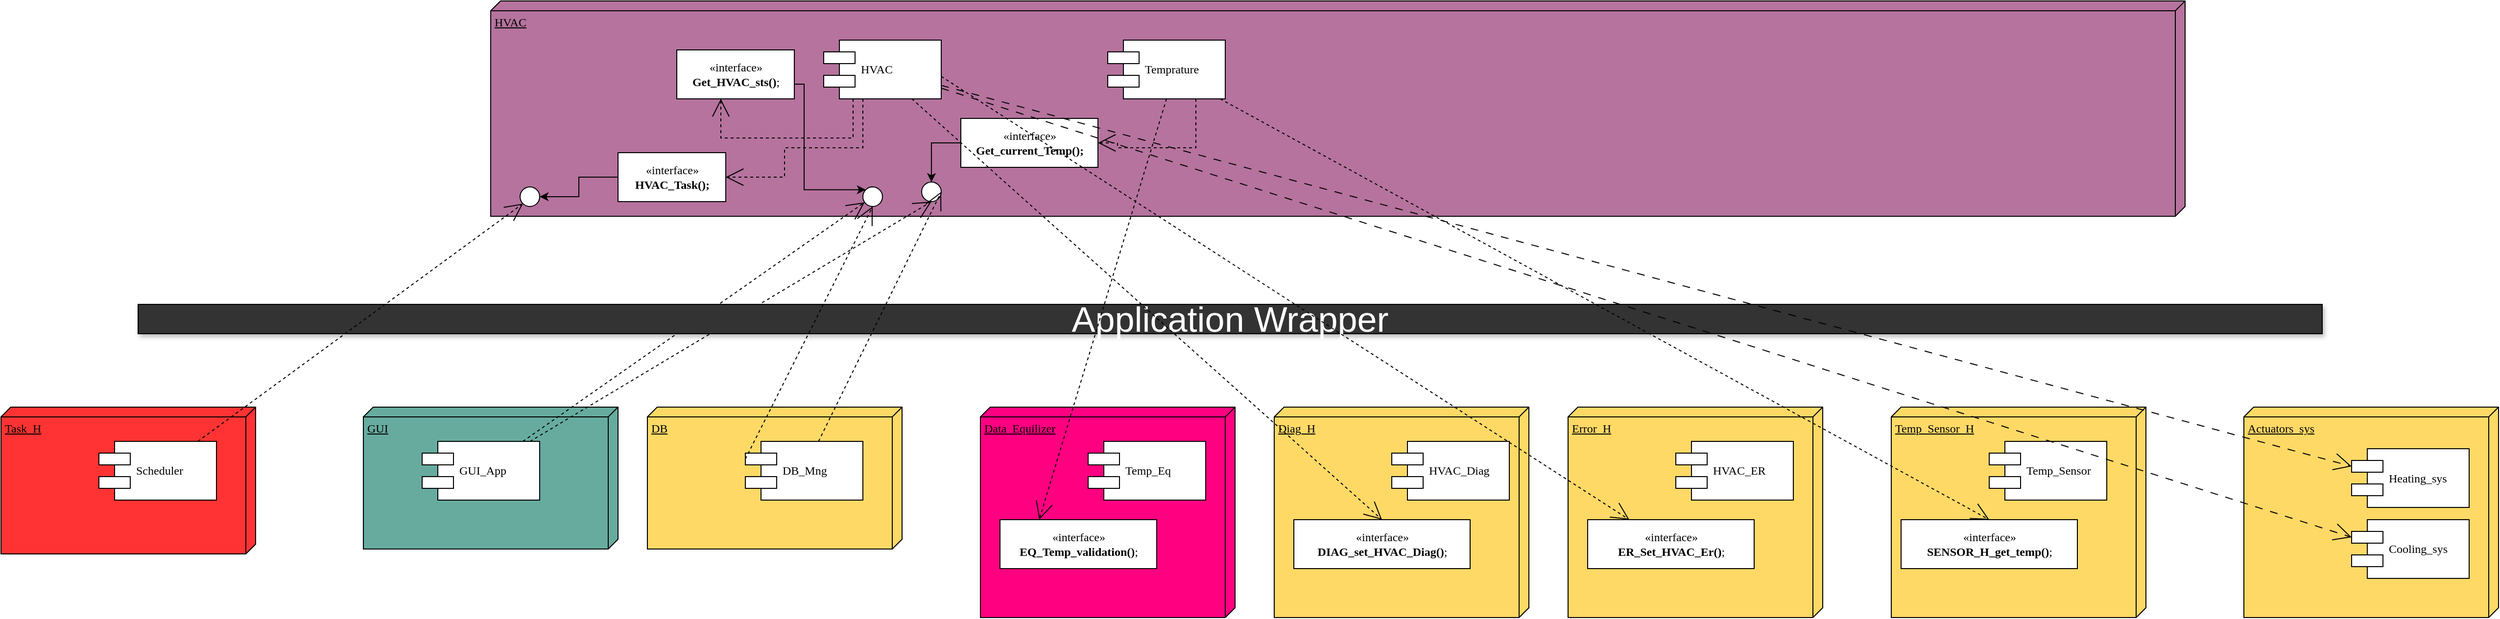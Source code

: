 <mxfile version="22.1.2" type="device">
  <diagram name="Page-1" id="5f0bae14-7c28-e335-631c-24af17079c00">
    <mxGraphModel dx="2963" dy="1709" grid="1" gridSize="10" guides="1" tooltips="1" connect="1" arrows="1" fold="1" page="1" pageScale="1" pageWidth="1100" pageHeight="850" background="none" math="0" shadow="0">
      <root>
        <mxCell id="0" />
        <mxCell id="1" parent="0" />
        <mxCell id="OmvGsxAvd5trjXdj3R8x-22" value="Task_H" style="verticalAlign=top;align=left;spacingTop=8;spacingLeft=2;spacingRight=12;shape=cube;size=10;direction=south;fontStyle=4;html=1;rounded=0;shadow=0;comic=0;labelBackgroundColor=none;strokeWidth=1;fontFamily=Verdana;fontSize=12;fillColor=#FF3333;" parent="1" vertex="1">
          <mxGeometry x="40" y="425" width="260" height="150" as="geometry" />
        </mxCell>
        <mxCell id="39150e848f15840c-1" value="HVAC" style="verticalAlign=top;align=left;spacingTop=8;spacingLeft=2;spacingRight=12;shape=cube;size=10;direction=south;fontStyle=4;html=1;rounded=0;shadow=0;comic=0;labelBackgroundColor=none;strokeWidth=1;fontFamily=Verdana;fontSize=12;fillColor=#B5739D;" parent="1" vertex="1">
          <mxGeometry x="540" y="10" width="1730" height="220" as="geometry" />
        </mxCell>
        <mxCell id="39150e848f15840c-3" value="GUI" style="verticalAlign=top;align=left;spacingTop=8;spacingLeft=2;spacingRight=12;shape=cube;size=10;direction=south;fontStyle=4;html=1;rounded=0;shadow=0;comic=0;labelBackgroundColor=none;strokeWidth=1;fontFamily=Verdana;fontSize=12;fillColor=#67AB9F;" parent="1" vertex="1">
          <mxGeometry x="410" y="425" width="260" height="145" as="geometry" />
        </mxCell>
        <mxCell id="OmvGsxAvd5trjXdj3R8x-14" style="edgeStyle=orthogonalEdgeStyle;rounded=0;orthogonalLoop=1;jettySize=auto;html=1;entryX=0;entryY=0;entryDx=0;entryDy=0;" parent="1" source="39150e848f15840c-4" target="39150e848f15840c-6" edge="1">
          <mxGeometry relative="1" as="geometry">
            <Array as="points">
              <mxPoint x="860" y="95" />
              <mxPoint x="860" y="203" />
            </Array>
          </mxGeometry>
        </mxCell>
        <mxCell id="39150e848f15840c-4" value="«interface»&lt;br&gt;&lt;b&gt;Get_HVAC_sts()&lt;/b&gt;;" style="html=1;rounded=0;shadow=0;comic=0;labelBackgroundColor=none;strokeWidth=1;fontFamily=Verdana;fontSize=12;align=center;" parent="1" vertex="1">
          <mxGeometry x="730" y="60" width="120" height="50" as="geometry" />
        </mxCell>
        <mxCell id="39150e848f15840c-5" value="HVAC" style="shape=component;align=left;spacingLeft=36;rounded=0;shadow=0;comic=0;labelBackgroundColor=none;strokeWidth=1;fontFamily=Verdana;fontSize=12;html=1;" parent="1" vertex="1">
          <mxGeometry x="880" y="50" width="120" height="60" as="geometry" />
        </mxCell>
        <mxCell id="39150e848f15840c-6" value="" style="ellipse;whiteSpace=wrap;html=1;rounded=0;shadow=0;comic=0;labelBackgroundColor=none;strokeWidth=1;fontFamily=Verdana;fontSize=12;align=center;" parent="1" vertex="1">
          <mxGeometry x="920" y="200" width="20" height="20" as="geometry" />
        </mxCell>
        <mxCell id="OmvGsxAvd5trjXdj3R8x-17" style="rounded=0;orthogonalLoop=1;jettySize=auto;html=1;entryX=0.5;entryY=1;entryDx=0;entryDy=0;dashed=1;endArrow=open;endFill=0;endSize=16;" parent="1" source="39150e848f15840c-10" target="OmvGsxAvd5trjXdj3R8x-9" edge="1">
          <mxGeometry relative="1" as="geometry" />
        </mxCell>
        <mxCell id="39150e848f15840c-10" value="GUI_App" style="shape=component;align=left;spacingLeft=36;rounded=0;shadow=0;comic=0;labelBackgroundColor=none;strokeWidth=1;fontFamily=Verdana;fontSize=12;html=1;" parent="1" vertex="1">
          <mxGeometry x="470" y="460" width="120" height="60" as="geometry" />
        </mxCell>
        <mxCell id="39150e848f15840c-11" style="edgeStyle=none;rounded=0;html=1;dashed=1;labelBackgroundColor=none;startArrow=none;startFill=0;startSize=8;endArrow=open;endFill=0;endSize=16;fontFamily=Verdana;fontSize=12;" parent="1" source="39150e848f15840c-10" target="39150e848f15840c-6" edge="1">
          <mxGeometry relative="1" as="geometry" />
        </mxCell>
        <mxCell id="39150e848f15840c-15" style="edgeStyle=orthogonalEdgeStyle;rounded=0;html=1;labelBackgroundColor=none;startArrow=none;startFill=0;startSize=8;endArrow=open;endFill=0;endSize=16;fontFamily=Verdana;fontSize=12;dashed=1;" parent="1" source="39150e848f15840c-5" target="39150e848f15840c-4" edge="1">
          <mxGeometry relative="1" as="geometry">
            <Array as="points">
              <mxPoint x="910" y="150" />
              <mxPoint x="775" y="150" />
            </Array>
          </mxGeometry>
        </mxCell>
        <mxCell id="OmvGsxAvd5trjXdj3R8x-29" style="edgeStyle=orthogonalEdgeStyle;rounded=0;orthogonalLoop=1;jettySize=auto;html=1;entryX=1;entryY=0.5;entryDx=0;entryDy=0;" parent="1" source="OmvGsxAvd5trjXdj3R8x-3" target="OmvGsxAvd5trjXdj3R8x-26" edge="1">
          <mxGeometry relative="1" as="geometry" />
        </mxCell>
        <mxCell id="OmvGsxAvd5trjXdj3R8x-3" value="«interface»&lt;br&gt;&lt;b&gt;HVAC_Task();&lt;/b&gt;" style="html=1;rounded=0;shadow=0;comic=0;labelBackgroundColor=none;strokeWidth=1;fontFamily=Verdana;fontSize=12;align=center;" parent="1" vertex="1">
          <mxGeometry x="670" y="165" width="110" height="50" as="geometry" />
        </mxCell>
        <mxCell id="OmvGsxAvd5trjXdj3R8x-4" style="edgeStyle=orthogonalEdgeStyle;rounded=0;html=1;labelBackgroundColor=none;startArrow=none;startFill=0;startSize=8;endArrow=open;endFill=0;endSize=16;fontFamily=Verdana;fontSize=12;dashed=1;entryX=1;entryY=0.5;entryDx=0;entryDy=0;" parent="1" source="39150e848f15840c-5" target="OmvGsxAvd5trjXdj3R8x-3" edge="1">
          <mxGeometry relative="1" as="geometry">
            <Array as="points">
              <mxPoint x="920" y="160" />
              <mxPoint x="840" y="160" />
              <mxPoint x="840" y="190" />
            </Array>
            <mxPoint x="920" y="120" as="sourcePoint" />
            <mxPoint x="785" y="130" as="targetPoint" />
          </mxGeometry>
        </mxCell>
        <mxCell id="OmvGsxAvd5trjXdj3R8x-5" value="Temprature" style="shape=component;align=left;spacingLeft=36;rounded=0;shadow=0;comic=0;labelBackgroundColor=none;strokeWidth=1;fontFamily=Verdana;fontSize=12;html=1;" parent="1" vertex="1">
          <mxGeometry x="1170" y="50" width="120" height="60" as="geometry" />
        </mxCell>
        <mxCell id="OmvGsxAvd5trjXdj3R8x-16" style="edgeStyle=orthogonalEdgeStyle;rounded=0;orthogonalLoop=1;jettySize=auto;html=1;entryX=0.5;entryY=0;entryDx=0;entryDy=0;" parent="1" source="OmvGsxAvd5trjXdj3R8x-6" target="OmvGsxAvd5trjXdj3R8x-9" edge="1">
          <mxGeometry relative="1" as="geometry" />
        </mxCell>
        <mxCell id="OmvGsxAvd5trjXdj3R8x-6" value="«interface»&lt;br&gt;&lt;b&gt;Get_current_Temp();&lt;/b&gt;" style="html=1;rounded=0;shadow=0;comic=0;labelBackgroundColor=none;strokeWidth=1;fontFamily=Verdana;fontSize=12;align=center;" parent="1" vertex="1">
          <mxGeometry x="1020" y="130" width="140" height="50" as="geometry" />
        </mxCell>
        <mxCell id="OmvGsxAvd5trjXdj3R8x-8" style="edgeStyle=orthogonalEdgeStyle;rounded=0;html=1;labelBackgroundColor=none;startArrow=none;startFill=0;startSize=8;endArrow=open;endFill=0;endSize=16;fontFamily=Verdana;fontSize=12;dashed=1;entryX=1;entryY=0.5;entryDx=0;entryDy=0;" parent="1" target="OmvGsxAvd5trjXdj3R8x-6" edge="1">
          <mxGeometry relative="1" as="geometry">
            <Array as="points">
              <mxPoint x="1260" y="160" />
              <mxPoint x="1180" y="160" />
              <mxPoint x="1180" y="155" />
            </Array>
            <mxPoint x="1260" y="110" as="sourcePoint" />
            <mxPoint x="1160" y="190" as="targetPoint" />
          </mxGeometry>
        </mxCell>
        <mxCell id="OmvGsxAvd5trjXdj3R8x-9" value="" style="ellipse;whiteSpace=wrap;html=1;rounded=0;shadow=0;comic=0;labelBackgroundColor=none;strokeWidth=1;fontFamily=Verdana;fontSize=12;align=center;" parent="1" vertex="1">
          <mxGeometry x="980" y="195" width="20" height="20" as="geometry" />
        </mxCell>
        <mxCell id="OmvGsxAvd5trjXdj3R8x-11" value="&lt;font style=&quot;font-size: 36px;&quot; color=&quot;#ffffff&quot;&gt;Application Wrapper&lt;/font&gt;" style="rounded=0;whiteSpace=wrap;html=1;fillColor=#333333;shadow=1;" parent="1" vertex="1">
          <mxGeometry x="180" y="320" width="2230" height="30" as="geometry" />
        </mxCell>
        <mxCell id="OmvGsxAvd5trjXdj3R8x-18" value="DB" style="verticalAlign=top;align=left;spacingTop=8;spacingLeft=2;spacingRight=12;shape=cube;size=10;direction=south;fontStyle=4;html=1;rounded=0;shadow=0;comic=0;labelBackgroundColor=none;strokeWidth=1;fontFamily=Verdana;fontSize=12;fillColor=#FFD966;" parent="1" vertex="1">
          <mxGeometry x="700" y="425" width="260" height="145" as="geometry" />
        </mxCell>
        <mxCell id="OmvGsxAvd5trjXdj3R8x-20" style="rounded=0;orthogonalLoop=1;jettySize=auto;html=1;entryX=1;entryY=0.5;entryDx=0;entryDy=0;endSize=16;dashed=1;endArrow=open;endFill=0;" parent="1" source="OmvGsxAvd5trjXdj3R8x-19" target="OmvGsxAvd5trjXdj3R8x-9" edge="1">
          <mxGeometry relative="1" as="geometry" />
        </mxCell>
        <mxCell id="OmvGsxAvd5trjXdj3R8x-19" value="DB_Mng" style="shape=component;align=left;spacingLeft=36;rounded=0;shadow=0;comic=0;labelBackgroundColor=none;strokeWidth=1;fontFamily=Verdana;fontSize=12;html=1;" parent="1" vertex="1">
          <mxGeometry x="800" y="460" width="120" height="60" as="geometry" />
        </mxCell>
        <mxCell id="OmvGsxAvd5trjXdj3R8x-21" style="rounded=0;orthogonalLoop=1;jettySize=auto;html=1;endSize=16;dashed=1;endArrow=open;endFill=0;exitX=0;exitY=0.3;exitDx=0;exitDy=0;entryX=0.5;entryY=1;entryDx=0;entryDy=0;" parent="1" source="OmvGsxAvd5trjXdj3R8x-19" target="39150e848f15840c-6" edge="1">
          <mxGeometry relative="1" as="geometry">
            <mxPoint x="824" y="470" as="sourcePoint" />
            <mxPoint x="410" y="245" as="targetPoint" />
          </mxGeometry>
        </mxCell>
        <mxCell id="OmvGsxAvd5trjXdj3R8x-23" value="Scheduler" style="shape=component;align=left;spacingLeft=36;rounded=0;shadow=0;comic=0;labelBackgroundColor=none;strokeWidth=1;fontFamily=Verdana;fontSize=12;html=1;" parent="1" vertex="1">
          <mxGeometry x="140" y="460" width="120" height="60" as="geometry" />
        </mxCell>
        <mxCell id="OmvGsxAvd5trjXdj3R8x-27" value="" style="edgeStyle=none;rounded=0;html=1;dashed=1;labelBackgroundColor=none;startArrow=none;startFill=0;startSize=8;endArrow=open;endFill=0;endSize=16;fontFamily=Verdana;fontSize=12;entryX=0;entryY=1;entryDx=0;entryDy=0;" parent="1" source="OmvGsxAvd5trjXdj3R8x-23" target="OmvGsxAvd5trjXdj3R8x-26" edge="1">
          <mxGeometry relative="1" as="geometry">
            <mxPoint x="215" y="460" as="sourcePoint" />
            <mxPoint x="320" y="250" as="targetPoint" />
          </mxGeometry>
        </mxCell>
        <mxCell id="OmvGsxAvd5trjXdj3R8x-26" value="" style="ellipse;whiteSpace=wrap;html=1;rounded=0;shadow=0;comic=0;labelBackgroundColor=none;strokeWidth=1;fontFamily=Verdana;fontSize=12;align=center;" parent="1" vertex="1">
          <mxGeometry x="570" y="200" width="20" height="20" as="geometry" />
        </mxCell>
        <mxCell id="OmvGsxAvd5trjXdj3R8x-31" value="Data_Equilizer" style="verticalAlign=top;align=left;spacingTop=8;spacingLeft=2;spacingRight=12;shape=cube;size=10;direction=south;fontStyle=4;html=1;rounded=0;shadow=0;comic=0;labelBackgroundColor=none;strokeWidth=1;fontFamily=Verdana;fontSize=12;fillColor=#FF0080;" parent="1" vertex="1">
          <mxGeometry x="1040" y="425" width="260" height="215" as="geometry" />
        </mxCell>
        <mxCell id="OmvGsxAvd5trjXdj3R8x-32" value="Diag_H" style="verticalAlign=top;align=left;spacingTop=8;spacingLeft=2;spacingRight=12;shape=cube;size=10;direction=south;fontStyle=4;html=1;rounded=0;shadow=0;comic=0;labelBackgroundColor=none;strokeWidth=1;fontFamily=Verdana;fontSize=12;fillColor=#FFD966;" parent="1" vertex="1">
          <mxGeometry x="1340" y="425" width="260" height="215" as="geometry" />
        </mxCell>
        <mxCell id="OmvGsxAvd5trjXdj3R8x-33" value="Error_H" style="verticalAlign=top;align=left;spacingTop=8;spacingLeft=2;spacingRight=12;shape=cube;size=10;direction=south;fontStyle=4;html=1;rounded=0;shadow=0;comic=0;labelBackgroundColor=none;strokeWidth=1;fontFamily=Verdana;fontSize=12;fillColor=#FFD966;" parent="1" vertex="1">
          <mxGeometry x="1640" y="425" width="260" height="215" as="geometry" />
        </mxCell>
        <mxCell id="OmvGsxAvd5trjXdj3R8x-34" value="Temp_Sensor_H" style="verticalAlign=top;align=left;spacingTop=8;spacingLeft=2;spacingRight=12;shape=cube;size=10;direction=south;fontStyle=4;html=1;rounded=0;shadow=0;comic=0;labelBackgroundColor=none;strokeWidth=1;fontFamily=Verdana;fontSize=12;fillColor=#FFD966;" parent="1" vertex="1">
          <mxGeometry x="1970" y="425" width="260" height="215" as="geometry" />
        </mxCell>
        <mxCell id="OmvGsxAvd5trjXdj3R8x-35" value="Temp_Eq" style="shape=component;align=left;spacingLeft=36;rounded=0;shadow=0;comic=0;labelBackgroundColor=none;strokeWidth=1;fontFamily=Verdana;fontSize=12;html=1;" parent="1" vertex="1">
          <mxGeometry x="1150" y="460" width="120" height="60" as="geometry" />
        </mxCell>
        <mxCell id="OmvGsxAvd5trjXdj3R8x-36" value="HVAC_Diag" style="shape=component;align=left;spacingLeft=36;rounded=0;shadow=0;comic=0;labelBackgroundColor=none;strokeWidth=1;fontFamily=Verdana;fontSize=12;html=1;" parent="1" vertex="1">
          <mxGeometry x="1460" y="460" width="120" height="60" as="geometry" />
        </mxCell>
        <mxCell id="OmvGsxAvd5trjXdj3R8x-37" value="HVAC_ER" style="shape=component;align=left;spacingLeft=36;rounded=0;shadow=0;comic=0;labelBackgroundColor=none;strokeWidth=1;fontFamily=Verdana;fontSize=12;html=1;" parent="1" vertex="1">
          <mxGeometry x="1750" y="460" width="120" height="60" as="geometry" />
        </mxCell>
        <mxCell id="OmvGsxAvd5trjXdj3R8x-38" value="Temp_Sensor" style="shape=component;align=left;spacingLeft=36;rounded=0;shadow=0;comic=0;labelBackgroundColor=none;strokeWidth=1;fontFamily=Verdana;fontSize=12;html=1;" parent="1" vertex="1">
          <mxGeometry x="2070" y="460" width="120" height="60" as="geometry" />
        </mxCell>
        <mxCell id="OmvGsxAvd5trjXdj3R8x-39" value="«interface»&lt;br&gt;&lt;b&gt;EQ_Temp_validation()&lt;/b&gt;;" style="html=1;rounded=0;shadow=0;comic=0;labelBackgroundColor=none;strokeWidth=1;fontFamily=Verdana;fontSize=12;align=center;" parent="1" vertex="1">
          <mxGeometry x="1060" y="540" width="160" height="50" as="geometry" />
        </mxCell>
        <mxCell id="OmvGsxAvd5trjXdj3R8x-40" value="«interface»&lt;br&gt;&lt;b&gt;DIAG_set_HVAC_Diag()&lt;/b&gt;;" style="html=1;rounded=0;shadow=0;comic=0;labelBackgroundColor=none;strokeWidth=1;fontFamily=Verdana;fontSize=12;align=center;" parent="1" vertex="1">
          <mxGeometry x="1360" y="540" width="180" height="50" as="geometry" />
        </mxCell>
        <mxCell id="OmvGsxAvd5trjXdj3R8x-41" value="«interface»&lt;br&gt;&lt;b&gt;ER_Set_HVAC_Er()&lt;/b&gt;;" style="html=1;rounded=0;shadow=0;comic=0;labelBackgroundColor=none;strokeWidth=1;fontFamily=Verdana;fontSize=12;align=center;" parent="1" vertex="1">
          <mxGeometry x="1660" y="540" width="170" height="50" as="geometry" />
        </mxCell>
        <mxCell id="OmvGsxAvd5trjXdj3R8x-42" value="«interface»&lt;br&gt;&lt;b&gt;SENSOR_H_get_temp()&lt;/b&gt;;" style="html=1;rounded=0;shadow=0;comic=0;labelBackgroundColor=none;strokeWidth=1;fontFamily=Verdana;fontSize=12;align=center;" parent="1" vertex="1">
          <mxGeometry x="1980" y="540" width="180" height="50" as="geometry" />
        </mxCell>
        <mxCell id="OmvGsxAvd5trjXdj3R8x-43" style="rounded=0;orthogonalLoop=1;jettySize=auto;html=1;entryX=0.5;entryY=0;entryDx=0;entryDy=0;dashed=1;endArrow=open;endFill=0;endSize=16;" parent="1" source="OmvGsxAvd5trjXdj3R8x-5" target="OmvGsxAvd5trjXdj3R8x-42" edge="1">
          <mxGeometry relative="1" as="geometry" />
        </mxCell>
        <mxCell id="OmvGsxAvd5trjXdj3R8x-44" style="rounded=0;orthogonalLoop=1;jettySize=auto;html=1;entryX=0.25;entryY=0;entryDx=0;entryDy=0;dashed=1;endArrow=open;endFill=0;endSize=16;exitX=1;exitY=0.617;exitDx=0;exitDy=0;exitPerimeter=0;" parent="1" source="39150e848f15840c-5" target="OmvGsxAvd5trjXdj3R8x-41" edge="1">
          <mxGeometry relative="1" as="geometry">
            <mxPoint x="1295" y="120" as="sourcePoint" />
            <mxPoint x="2080" y="550" as="targetPoint" />
          </mxGeometry>
        </mxCell>
        <mxCell id="OmvGsxAvd5trjXdj3R8x-45" style="rounded=0;orthogonalLoop=1;jettySize=auto;html=1;entryX=0.5;entryY=0;entryDx=0;entryDy=0;dashed=1;endArrow=open;endFill=0;endSize=16;exitX=0.75;exitY=1;exitDx=0;exitDy=0;" parent="1" source="39150e848f15840c-5" target="OmvGsxAvd5trjXdj3R8x-40" edge="1">
          <mxGeometry relative="1" as="geometry">
            <mxPoint x="1010" y="97" as="sourcePoint" />
            <mxPoint x="1713" y="550" as="targetPoint" />
          </mxGeometry>
        </mxCell>
        <mxCell id="OmvGsxAvd5trjXdj3R8x-46" style="rounded=0;orthogonalLoop=1;jettySize=auto;html=1;entryX=0.25;entryY=0;entryDx=0;entryDy=0;dashed=1;endArrow=open;endFill=0;endSize=16;exitX=0.5;exitY=1;exitDx=0;exitDy=0;" parent="1" source="OmvGsxAvd5trjXdj3R8x-5" target="OmvGsxAvd5trjXdj3R8x-39" edge="1">
          <mxGeometry relative="1" as="geometry">
            <mxPoint x="1295" y="120" as="sourcePoint" />
            <mxPoint x="2080" y="550" as="targetPoint" />
          </mxGeometry>
        </mxCell>
        <mxCell id="EIISU18rdqM718QjcKau-1" value="Actuators_sys" style="verticalAlign=top;align=left;spacingTop=8;spacingLeft=2;spacingRight=12;shape=cube;size=10;direction=south;fontStyle=4;html=1;rounded=0;shadow=0;comic=0;labelBackgroundColor=none;strokeWidth=1;fontFamily=Verdana;fontSize=12;fillColor=#FFD966;" vertex="1" parent="1">
          <mxGeometry x="2330" y="425" width="260" height="215" as="geometry" />
        </mxCell>
        <mxCell id="EIISU18rdqM718QjcKau-2" value="Heating_sys" style="shape=component;align=left;spacingLeft=36;rounded=0;shadow=0;comic=0;labelBackgroundColor=none;strokeWidth=1;fontFamily=Verdana;fontSize=12;html=1;" vertex="1" parent="1">
          <mxGeometry x="2440" y="467.5" width="120" height="60" as="geometry" />
        </mxCell>
        <mxCell id="EIISU18rdqM718QjcKau-3" value="Cooling_sys" style="shape=component;align=left;spacingLeft=36;rounded=0;shadow=0;comic=0;labelBackgroundColor=none;strokeWidth=1;fontFamily=Verdana;fontSize=12;html=1;" vertex="1" parent="1">
          <mxGeometry x="2440" y="540" width="120" height="60" as="geometry" />
        </mxCell>
        <mxCell id="EIISU18rdqM718QjcKau-4" style="rounded=0;orthogonalLoop=1;jettySize=auto;html=1;entryX=0;entryY=0.3;entryDx=0;entryDy=0;dashed=1;dashPattern=8 8;endArrow=open;endFill=0;endSize=16;" edge="1" parent="1" source="39150e848f15840c-5" target="EIISU18rdqM718QjcKau-2">
          <mxGeometry relative="1" as="geometry" />
        </mxCell>
        <mxCell id="EIISU18rdqM718QjcKau-5" style="rounded=0;orthogonalLoop=1;jettySize=auto;html=1;entryX=0;entryY=0.3;entryDx=0;entryDy=0;dashed=1;dashPattern=8 8;endArrow=open;endFill=0;endSize=16;" edge="1" parent="1" source="39150e848f15840c-5" target="EIISU18rdqM718QjcKau-3">
          <mxGeometry relative="1" as="geometry">
            <mxPoint x="1010" y="106" as="sourcePoint" />
            <mxPoint x="2450" y="496" as="targetPoint" />
          </mxGeometry>
        </mxCell>
      </root>
    </mxGraphModel>
  </diagram>
</mxfile>
